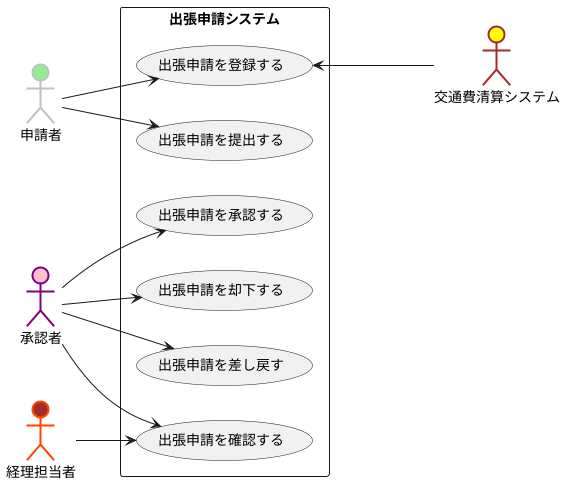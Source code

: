@startuml 演習2-1
left to right direction
actor 申請者#lightGreen;line:Silver;line.bold;
actor 承認者#Pink;line:Purple;line.bold;
actor 経理担当者#Brown;line:OrangeRed;line.bold;
actor 交通費清算システム#Yellow;line:Brown;line.bold;
rectangle 出張申請システム {
usecase 出張申請を登録する
usecase 出張申請を提出する
usecase 出張申請を承認する
usecase 出張申請を却下する
usecase 出張申請を差し戻す
usecase 出張申請を確認する
}
申請者--> 出張申請を登録する
申請者--> 出張申請を提出する
承認者--> 出張申請を承認する
承認者--> 出張申請を却下する
承認者--> 出張申請を差し戻す
承認者--> 出張申請を確認する
経理担当者--> 出張申請を確認する
出張申請を登録する <--- 交通費清算システム
@endum